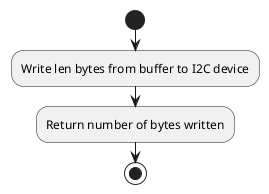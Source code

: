 @startuml
start

:Write len bytes from buffer to I2C device;
:Return number of bytes written;

stop
@enduml
